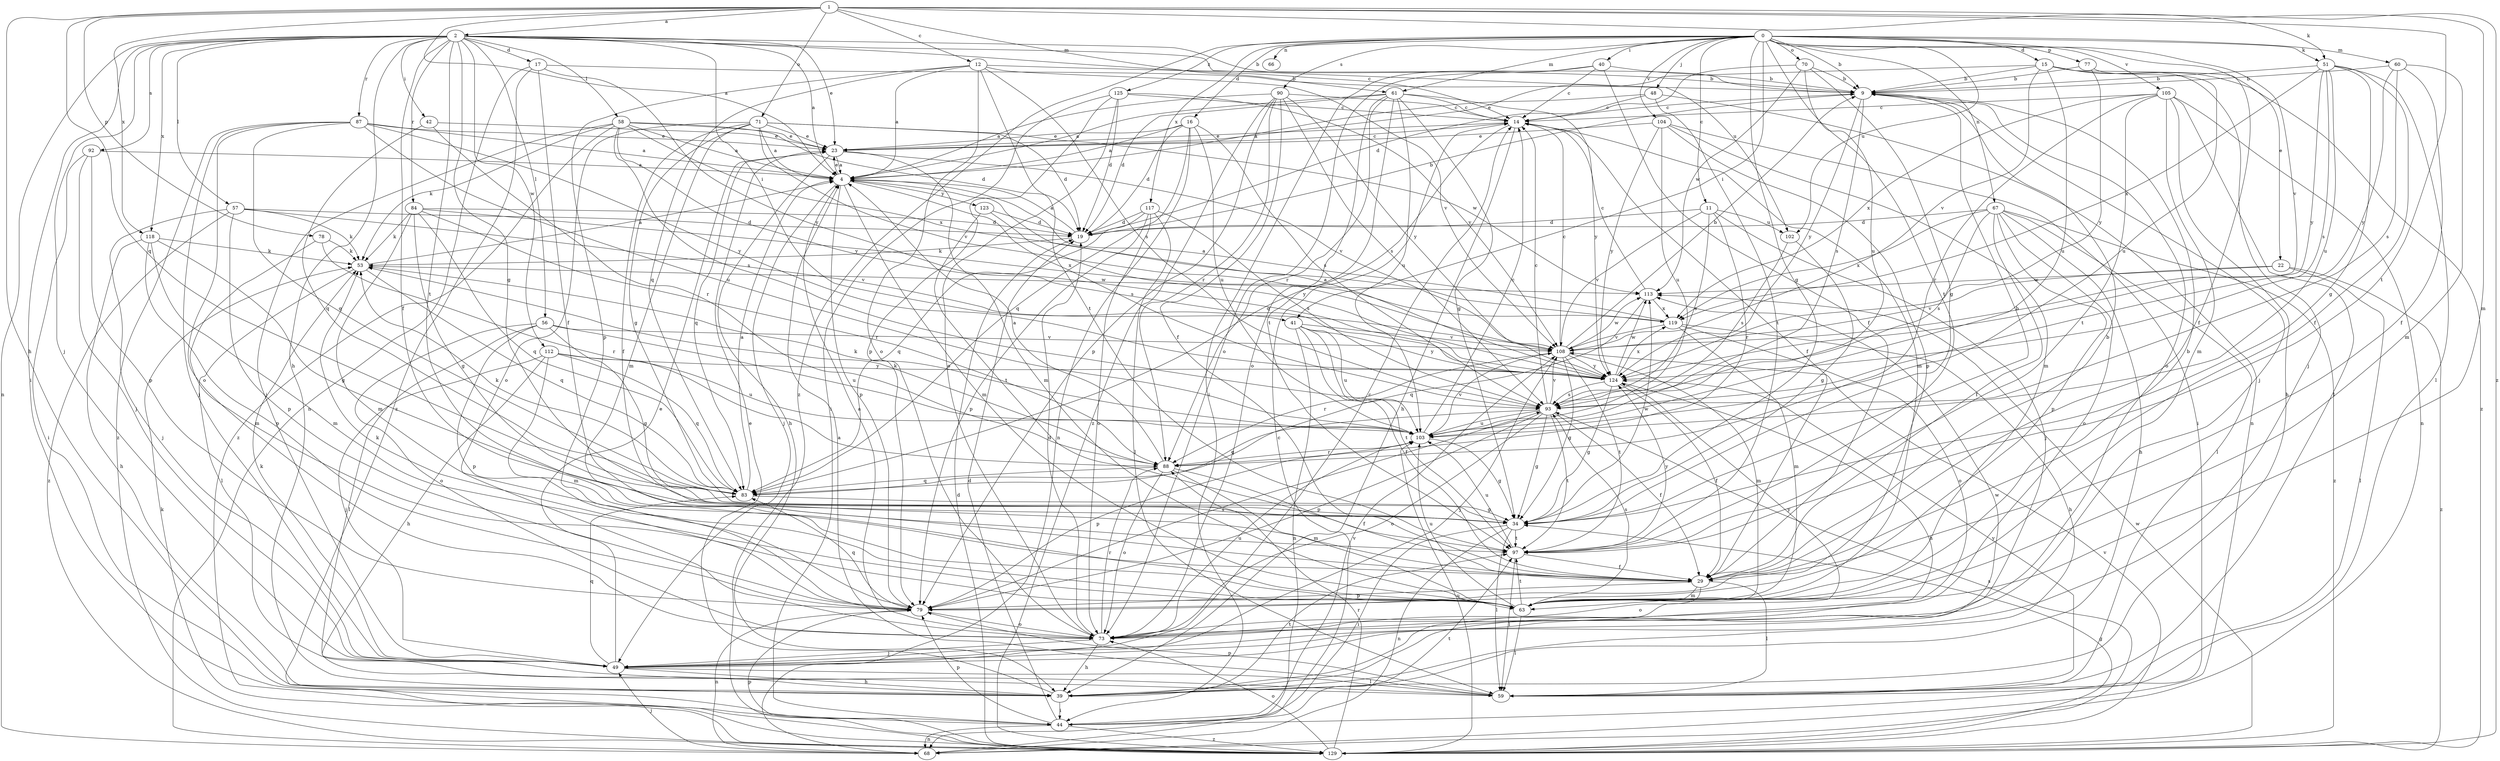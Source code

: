 strict digraph  {
0;
1;
2;
4;
9;
11;
12;
14;
15;
16;
17;
19;
22;
23;
29;
34;
39;
40;
41;
42;
44;
48;
49;
51;
53;
56;
57;
58;
59;
60;
61;
63;
66;
67;
68;
70;
71;
73;
77;
78;
79;
83;
84;
87;
88;
90;
92;
93;
97;
102;
103;
104;
105;
108;
112;
113;
117;
118;
119;
123;
124;
125;
129;
0 -> 9  [label=b];
0 -> 11  [label=c];
0 -> 15  [label=d];
0 -> 16  [label=d];
0 -> 22  [label=e];
0 -> 34  [label=g];
0 -> 40  [label=i];
0 -> 41  [label=i];
0 -> 48  [label=j];
0 -> 51  [label=k];
0 -> 60  [label=m];
0 -> 61  [label=m];
0 -> 66  [label=n];
0 -> 67  [label=n];
0 -> 70  [label=o];
0 -> 77  [label=p];
0 -> 90  [label=s];
0 -> 97  [label=t];
0 -> 102  [label=u];
0 -> 104  [label=v];
0 -> 105  [label=v];
0 -> 108  [label=v];
0 -> 117  [label=x];
0 -> 125  [label=z];
0 -> 129  [label=z];
1 -> 2  [label=a];
1 -> 4  [label=a];
1 -> 12  [label=c];
1 -> 39  [label=h];
1 -> 51  [label=k];
1 -> 61  [label=m];
1 -> 63  [label=m];
1 -> 71  [label=o];
1 -> 78  [label=p];
1 -> 83  [label=q];
1 -> 97  [label=t];
1 -> 118  [label=x];
1 -> 129  [label=z];
2 -> 4  [label=a];
2 -> 9  [label=b];
2 -> 14  [label=c];
2 -> 17  [label=d];
2 -> 23  [label=e];
2 -> 29  [label=f];
2 -> 34  [label=g];
2 -> 39  [label=h];
2 -> 41  [label=i];
2 -> 42  [label=i];
2 -> 44  [label=i];
2 -> 49  [label=j];
2 -> 56  [label=l];
2 -> 57  [label=l];
2 -> 58  [label=l];
2 -> 68  [label=n];
2 -> 84  [label=r];
2 -> 87  [label=r];
2 -> 92  [label=s];
2 -> 97  [label=t];
2 -> 102  [label=u];
2 -> 112  [label=w];
2 -> 118  [label=x];
4 -> 23  [label=e];
4 -> 49  [label=j];
4 -> 63  [label=m];
4 -> 79  [label=p];
4 -> 93  [label=s];
4 -> 123  [label=y];
9 -> 14  [label=c];
9 -> 49  [label=j];
9 -> 73  [label=o];
9 -> 93  [label=s];
9 -> 124  [label=y];
11 -> 19  [label=d];
11 -> 49  [label=j];
11 -> 88  [label=r];
11 -> 93  [label=s];
11 -> 102  [label=u];
11 -> 108  [label=v];
12 -> 4  [label=a];
12 -> 9  [label=b];
12 -> 73  [label=o];
12 -> 79  [label=p];
12 -> 83  [label=q];
12 -> 93  [label=s];
12 -> 97  [label=t];
12 -> 108  [label=v];
14 -> 23  [label=e];
14 -> 29  [label=f];
14 -> 39  [label=h];
14 -> 63  [label=m];
14 -> 83  [label=q];
15 -> 9  [label=b];
15 -> 23  [label=e];
15 -> 29  [label=f];
15 -> 49  [label=j];
15 -> 103  [label=u];
15 -> 108  [label=v];
15 -> 129  [label=z];
16 -> 4  [label=a];
16 -> 19  [label=d];
16 -> 23  [label=e];
16 -> 68  [label=n];
16 -> 83  [label=q];
16 -> 93  [label=s];
16 -> 103  [label=u];
17 -> 9  [label=b];
17 -> 29  [label=f];
17 -> 68  [label=n];
17 -> 124  [label=y];
17 -> 129  [label=z];
19 -> 4  [label=a];
19 -> 9  [label=b];
19 -> 53  [label=k];
22 -> 59  [label=l];
22 -> 108  [label=v];
22 -> 113  [label=w];
22 -> 129  [label=z];
23 -> 4  [label=a];
23 -> 14  [label=c];
23 -> 39  [label=h];
23 -> 63  [label=m];
23 -> 83  [label=q];
23 -> 108  [label=v];
29 -> 9  [label=b];
29 -> 59  [label=l];
29 -> 63  [label=m];
29 -> 73  [label=o];
29 -> 79  [label=p];
34 -> 9  [label=b];
34 -> 44  [label=i];
34 -> 59  [label=l];
34 -> 68  [label=n];
34 -> 97  [label=t];
34 -> 113  [label=w];
39 -> 23  [label=e];
39 -> 44  [label=i];
39 -> 97  [label=t];
39 -> 113  [label=w];
40 -> 9  [label=b];
40 -> 14  [label=c];
40 -> 29  [label=f];
40 -> 44  [label=i];
40 -> 73  [label=o];
41 -> 29  [label=f];
41 -> 68  [label=n];
41 -> 97  [label=t];
41 -> 103  [label=u];
41 -> 108  [label=v];
41 -> 124  [label=y];
42 -> 23  [label=e];
42 -> 83  [label=q];
42 -> 88  [label=r];
44 -> 19  [label=d];
44 -> 68  [label=n];
44 -> 79  [label=p];
44 -> 97  [label=t];
44 -> 108  [label=v];
44 -> 129  [label=z];
48 -> 4  [label=a];
48 -> 14  [label=c];
48 -> 68  [label=n];
48 -> 97  [label=t];
49 -> 14  [label=c];
49 -> 23  [label=e];
49 -> 39  [label=h];
49 -> 53  [label=k];
49 -> 59  [label=l];
49 -> 83  [label=q];
51 -> 9  [label=b];
51 -> 29  [label=f];
51 -> 34  [label=g];
51 -> 59  [label=l];
51 -> 93  [label=s];
51 -> 103  [label=u];
51 -> 119  [label=x];
51 -> 124  [label=y];
53 -> 4  [label=a];
53 -> 59  [label=l];
53 -> 83  [label=q];
53 -> 113  [label=w];
56 -> 34  [label=g];
56 -> 59  [label=l];
56 -> 73  [label=o];
56 -> 79  [label=p];
56 -> 103  [label=u];
56 -> 108  [label=v];
57 -> 19  [label=d];
57 -> 49  [label=j];
57 -> 53  [label=k];
57 -> 79  [label=p];
57 -> 108  [label=v];
57 -> 129  [label=z];
58 -> 4  [label=a];
58 -> 19  [label=d];
58 -> 23  [label=e];
58 -> 49  [label=j];
58 -> 53  [label=k];
58 -> 93  [label=s];
58 -> 119  [label=x];
58 -> 124  [label=y];
58 -> 129  [label=z];
59 -> 4  [label=a];
59 -> 79  [label=p];
59 -> 124  [label=y];
60 -> 9  [label=b];
60 -> 29  [label=f];
60 -> 63  [label=m];
60 -> 93  [label=s];
60 -> 124  [label=y];
61 -> 4  [label=a];
61 -> 14  [label=c];
61 -> 19  [label=d];
61 -> 34  [label=g];
61 -> 73  [label=o];
61 -> 88  [label=r];
61 -> 97  [label=t];
61 -> 103  [label=u];
61 -> 124  [label=y];
63 -> 9  [label=b];
63 -> 59  [label=l];
63 -> 93  [label=s];
63 -> 97  [label=t];
63 -> 103  [label=u];
67 -> 19  [label=d];
67 -> 29  [label=f];
67 -> 39  [label=h];
67 -> 59  [label=l];
67 -> 73  [label=o];
67 -> 79  [label=p];
67 -> 93  [label=s];
67 -> 119  [label=x];
67 -> 129  [label=z];
68 -> 14  [label=c];
68 -> 49  [label=j];
70 -> 9  [label=b];
70 -> 19  [label=d];
70 -> 34  [label=g];
70 -> 103  [label=u];
70 -> 113  [label=w];
71 -> 4  [label=a];
71 -> 19  [label=d];
71 -> 23  [label=e];
71 -> 29  [label=f];
71 -> 34  [label=g];
71 -> 63  [label=m];
71 -> 73  [label=o];
71 -> 108  [label=v];
71 -> 113  [label=w];
73 -> 4  [label=a];
73 -> 19  [label=d];
73 -> 39  [label=h];
73 -> 49  [label=j];
73 -> 88  [label=r];
73 -> 103  [label=u];
73 -> 124  [label=y];
77 -> 9  [label=b];
77 -> 103  [label=u];
77 -> 124  [label=y];
78 -> 53  [label=k];
78 -> 63  [label=m];
78 -> 88  [label=r];
79 -> 53  [label=k];
79 -> 68  [label=n];
79 -> 73  [label=o];
79 -> 83  [label=q];
79 -> 93  [label=s];
83 -> 4  [label=a];
83 -> 34  [label=g];
83 -> 53  [label=k];
84 -> 19  [label=d];
84 -> 34  [label=g];
84 -> 53  [label=k];
84 -> 63  [label=m];
84 -> 83  [label=q];
84 -> 88  [label=r];
84 -> 119  [label=x];
87 -> 4  [label=a];
87 -> 23  [label=e];
87 -> 49  [label=j];
87 -> 73  [label=o];
87 -> 83  [label=q];
87 -> 103  [label=u];
87 -> 124  [label=y];
87 -> 129  [label=z];
88 -> 4  [label=a];
88 -> 29  [label=f];
88 -> 53  [label=k];
88 -> 63  [label=m];
88 -> 73  [label=o];
88 -> 83  [label=q];
90 -> 4  [label=a];
90 -> 14  [label=c];
90 -> 29  [label=f];
90 -> 79  [label=p];
90 -> 88  [label=r];
90 -> 93  [label=s];
90 -> 124  [label=y];
90 -> 129  [label=z];
92 -> 4  [label=a];
92 -> 44  [label=i];
92 -> 49  [label=j];
92 -> 79  [label=p];
93 -> 14  [label=c];
93 -> 29  [label=f];
93 -> 34  [label=g];
93 -> 73  [label=o];
93 -> 79  [label=p];
93 -> 83  [label=q];
93 -> 97  [label=t];
93 -> 103  [label=u];
93 -> 108  [label=v];
97 -> 29  [label=f];
97 -> 59  [label=l];
97 -> 103  [label=u];
97 -> 124  [label=y];
102 -> 34  [label=g];
102 -> 93  [label=s];
103 -> 14  [label=c];
103 -> 34  [label=g];
103 -> 53  [label=k];
103 -> 79  [label=p];
103 -> 88  [label=r];
103 -> 108  [label=v];
104 -> 23  [label=e];
104 -> 44  [label=i];
104 -> 63  [label=m];
104 -> 79  [label=p];
104 -> 103  [label=u];
104 -> 124  [label=y];
105 -> 14  [label=c];
105 -> 39  [label=h];
105 -> 59  [label=l];
105 -> 63  [label=m];
105 -> 68  [label=n];
105 -> 88  [label=r];
105 -> 97  [label=t];
105 -> 119  [label=x];
108 -> 9  [label=b];
108 -> 14  [label=c];
108 -> 34  [label=g];
108 -> 49  [label=j];
108 -> 63  [label=m];
108 -> 88  [label=r];
108 -> 97  [label=t];
108 -> 113  [label=w];
108 -> 124  [label=y];
112 -> 39  [label=h];
112 -> 49  [label=j];
112 -> 63  [label=m];
112 -> 83  [label=q];
112 -> 103  [label=u];
112 -> 124  [label=y];
113 -> 14  [label=c];
113 -> 83  [label=q];
113 -> 119  [label=x];
117 -> 19  [label=d];
117 -> 59  [label=l];
117 -> 73  [label=o];
117 -> 79  [label=p];
117 -> 83  [label=q];
117 -> 93  [label=s];
118 -> 34  [label=g];
118 -> 39  [label=h];
118 -> 53  [label=k];
118 -> 63  [label=m];
118 -> 79  [label=p];
119 -> 4  [label=a];
119 -> 39  [label=h];
119 -> 63  [label=m];
119 -> 73  [label=o];
119 -> 108  [label=v];
123 -> 19  [label=d];
123 -> 97  [label=t];
123 -> 124  [label=y];
124 -> 4  [label=a];
124 -> 29  [label=f];
124 -> 34  [label=g];
124 -> 39  [label=h];
124 -> 93  [label=s];
124 -> 113  [label=w];
124 -> 119  [label=x];
125 -> 14  [label=c];
125 -> 19  [label=d];
125 -> 44  [label=i];
125 -> 73  [label=o];
125 -> 79  [label=p];
125 -> 108  [label=v];
129 -> 19  [label=d];
129 -> 34  [label=g];
129 -> 53  [label=k];
129 -> 73  [label=o];
129 -> 79  [label=p];
129 -> 88  [label=r];
129 -> 93  [label=s];
129 -> 103  [label=u];
129 -> 108  [label=v];
129 -> 113  [label=w];
}
